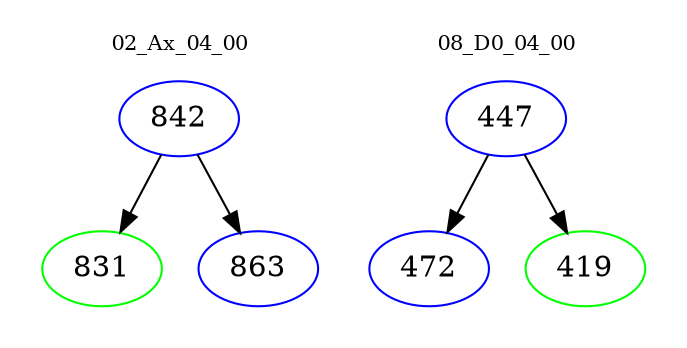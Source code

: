 digraph{
subgraph cluster_0 {
color = white
label = "02_Ax_04_00";
fontsize=10;
T0_842 [label="842", color="blue"]
T0_842 -> T0_831 [color="black"]
T0_831 [label="831", color="green"]
T0_842 -> T0_863 [color="black"]
T0_863 [label="863", color="blue"]
}
subgraph cluster_1 {
color = white
label = "08_D0_04_00";
fontsize=10;
T1_447 [label="447", color="blue"]
T1_447 -> T1_472 [color="black"]
T1_472 [label="472", color="blue"]
T1_447 -> T1_419 [color="black"]
T1_419 [label="419", color="green"]
}
}
